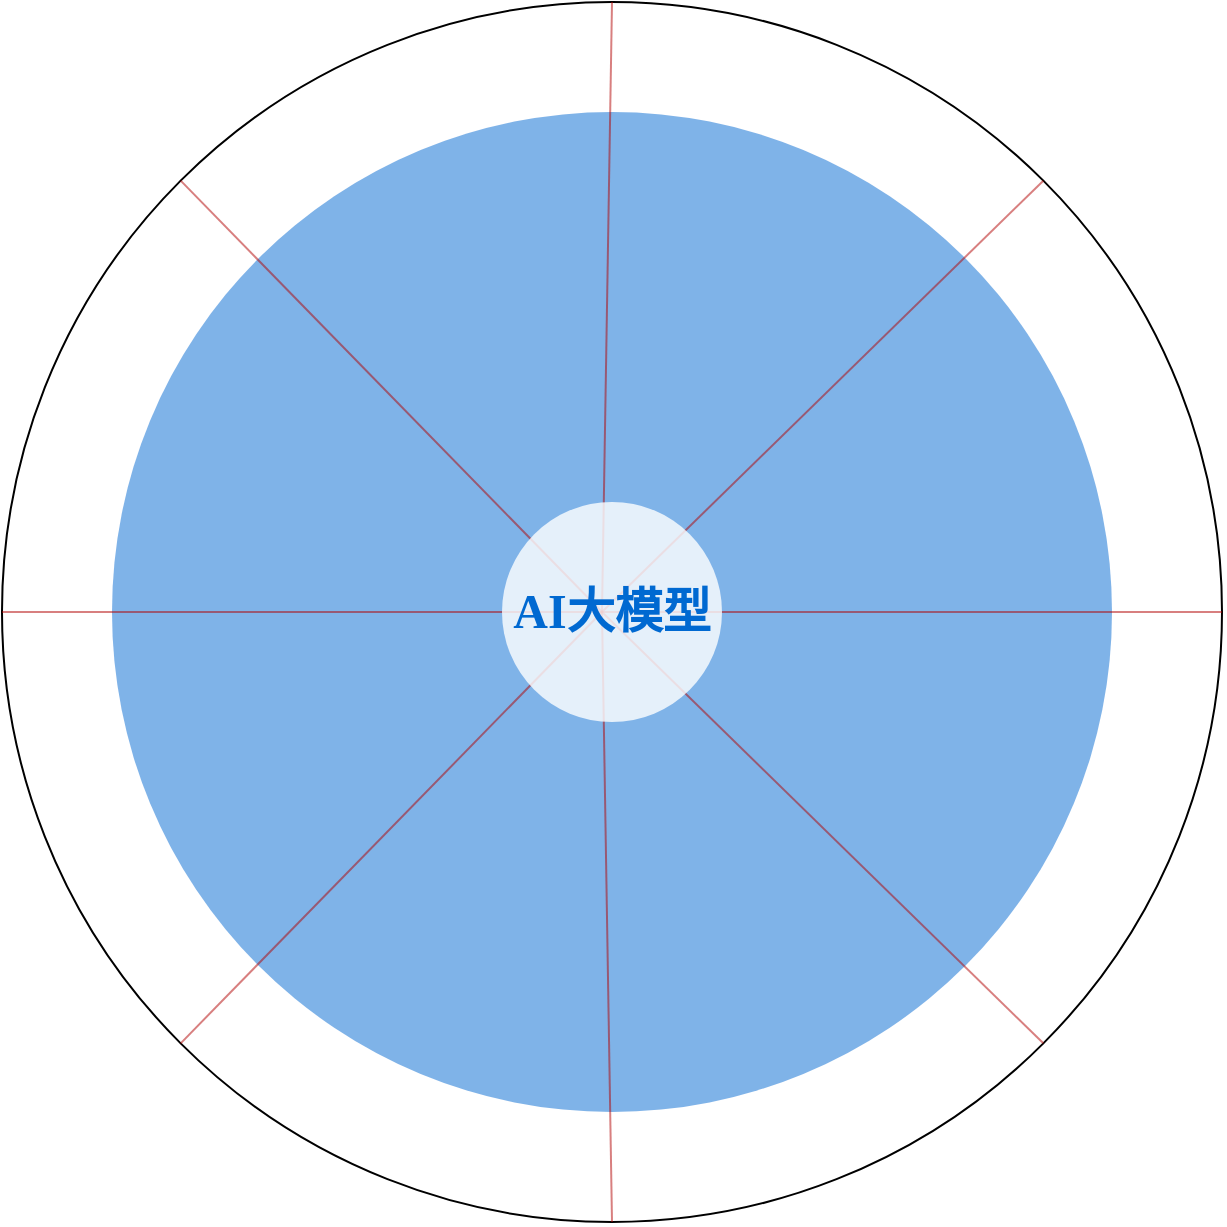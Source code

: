 <mxfile version="26.0.11">
  <diagram name="Page-1" id="3e8102d1-ef87-2e61-34e1-82d9a586fe2e">
    <mxGraphModel dx="1370" dy="786" grid="1" gridSize="10" guides="1" tooltips="1" connect="1" arrows="1" fold="1" page="1" pageScale="1" pageWidth="1100" pageHeight="850" background="none" math="0" shadow="0">
      <root>
        <mxCell id="0" />
        <mxCell id="1" parent="0" />
        <mxCell id="kgX0nDSww72TRnQ_sGR9-2" value="" style="ellipse;whiteSpace=wrap;html=1;aspect=fixed;" vertex="1" parent="1">
          <mxGeometry x="240" y="55" width="610" height="610" as="geometry" />
        </mxCell>
        <mxCell id="70666756c84bb93c-1" value="" style="ellipse;whiteSpace=wrap;html=1;rounded=0;shadow=0;comic=0;strokeWidth=1;fontFamily=Verdana;fontSize=14;strokeColor=none;fillColor=#0069D1;opacity=50;" parent="1" vertex="1">
          <mxGeometry x="295" y="110" width="500" height="500" as="geometry" />
        </mxCell>
        <mxCell id="kgX0nDSww72TRnQ_sGR9-6" value="" style="endArrow=none;html=1;rounded=0;entryX=1;entryY=0;entryDx=0;entryDy=0;opacity=50;fillColor=#e51400;strokeColor=#B20000;" edge="1" parent="1" target="kgX0nDSww72TRnQ_sGR9-2">
          <mxGeometry width="50" height="50" relative="1" as="geometry">
            <mxPoint x="540" y="360" as="sourcePoint" />
            <mxPoint x="590" y="310" as="targetPoint" />
          </mxGeometry>
        </mxCell>
        <mxCell id="kgX0nDSww72TRnQ_sGR9-8" value="" style="endArrow=none;html=1;rounded=0;entryX=1;entryY=1;entryDx=0;entryDy=0;opacity=50;fillColor=#e51400;strokeColor=#B20000;" edge="1" parent="1" target="kgX0nDSww72TRnQ_sGR9-2">
          <mxGeometry width="50" height="50" relative="1" as="geometry">
            <mxPoint x="540" y="360" as="sourcePoint" />
            <mxPoint x="769" y="164" as="targetPoint" />
          </mxGeometry>
        </mxCell>
        <mxCell id="kgX0nDSww72TRnQ_sGR9-9" value="" style="endArrow=none;html=1;rounded=0;entryX=0.5;entryY=1;entryDx=0;entryDy=0;opacity=50;fillColor=#e51400;strokeColor=#B20000;" edge="1" parent="1" target="kgX0nDSww72TRnQ_sGR9-2">
          <mxGeometry width="50" height="50" relative="1" as="geometry">
            <mxPoint x="540" y="360" as="sourcePoint" />
            <mxPoint x="779" y="174" as="targetPoint" />
          </mxGeometry>
        </mxCell>
        <mxCell id="kgX0nDSww72TRnQ_sGR9-10" value="" style="endArrow=none;html=1;rounded=0;entryX=0;entryY=1;entryDx=0;entryDy=0;opacity=50;fillColor=#e51400;strokeColor=#B20000;" edge="1" parent="1" target="kgX0nDSww72TRnQ_sGR9-2">
          <mxGeometry width="50" height="50" relative="1" as="geometry">
            <mxPoint x="540" y="360" as="sourcePoint" />
            <mxPoint x="789" y="184" as="targetPoint" />
          </mxGeometry>
        </mxCell>
        <mxCell id="kgX0nDSww72TRnQ_sGR9-11" value="" style="endArrow=none;html=1;rounded=0;entryX=0;entryY=0.5;entryDx=0;entryDy=0;opacity=50;fillColor=#e51400;strokeColor=#B20000;" edge="1" parent="1" target="kgX0nDSww72TRnQ_sGR9-2">
          <mxGeometry width="50" height="50" relative="1" as="geometry">
            <mxPoint x="540" y="360" as="sourcePoint" />
            <mxPoint x="799" y="194" as="targetPoint" />
          </mxGeometry>
        </mxCell>
        <mxCell id="kgX0nDSww72TRnQ_sGR9-12" value="" style="endArrow=none;html=1;rounded=0;entryX=0.5;entryY=0;entryDx=0;entryDy=0;opacity=50;fillColor=#e51400;strokeColor=#B20000;" edge="1" parent="1" target="kgX0nDSww72TRnQ_sGR9-2">
          <mxGeometry width="50" height="50" relative="1" as="geometry">
            <mxPoint x="540" y="360" as="sourcePoint" />
            <mxPoint x="809" y="204" as="targetPoint" />
          </mxGeometry>
        </mxCell>
        <mxCell id="kgX0nDSww72TRnQ_sGR9-13" value="" style="endArrow=none;html=1;rounded=0;entryX=0;entryY=0;entryDx=0;entryDy=0;opacity=50;fillColor=#e51400;strokeColor=#B20000;" edge="1" parent="1" target="kgX0nDSww72TRnQ_sGR9-2">
          <mxGeometry width="50" height="50" relative="1" as="geometry">
            <mxPoint x="540" y="360" as="sourcePoint" />
            <mxPoint x="819" y="214" as="targetPoint" />
          </mxGeometry>
        </mxCell>
        <mxCell id="kgX0nDSww72TRnQ_sGR9-7" value="" style="endArrow=none;html=1;rounded=0;entryX=1;entryY=0.5;entryDx=0;entryDy=0;opacity=50;fillColor=#e51400;strokeColor=#B20000;" edge="1" parent="1" target="kgX0nDSww72TRnQ_sGR9-2">
          <mxGeometry width="50" height="50" relative="1" as="geometry">
            <mxPoint x="540" y="360" as="sourcePoint" />
            <mxPoint x="759" y="154" as="targetPoint" />
          </mxGeometry>
        </mxCell>
        <mxCell id="70666756c84bb93c-2" value="&lt;font style=&quot;font-size: 24px;&quot;&gt;AI大模型&lt;/font&gt;" style="ellipse;whiteSpace=wrap;html=1;rounded=0;shadow=0;comic=0;strokeWidth=1;fontFamily=Verdana;fontSize=22;strokeColor=none;fillColor=#ffffff;fontColor=#0069D1;fontStyle=1;opacity=80;" parent="1" vertex="1">
          <mxGeometry x="490" y="305" width="110" height="110" as="geometry" />
        </mxCell>
      </root>
    </mxGraphModel>
  </diagram>
</mxfile>
